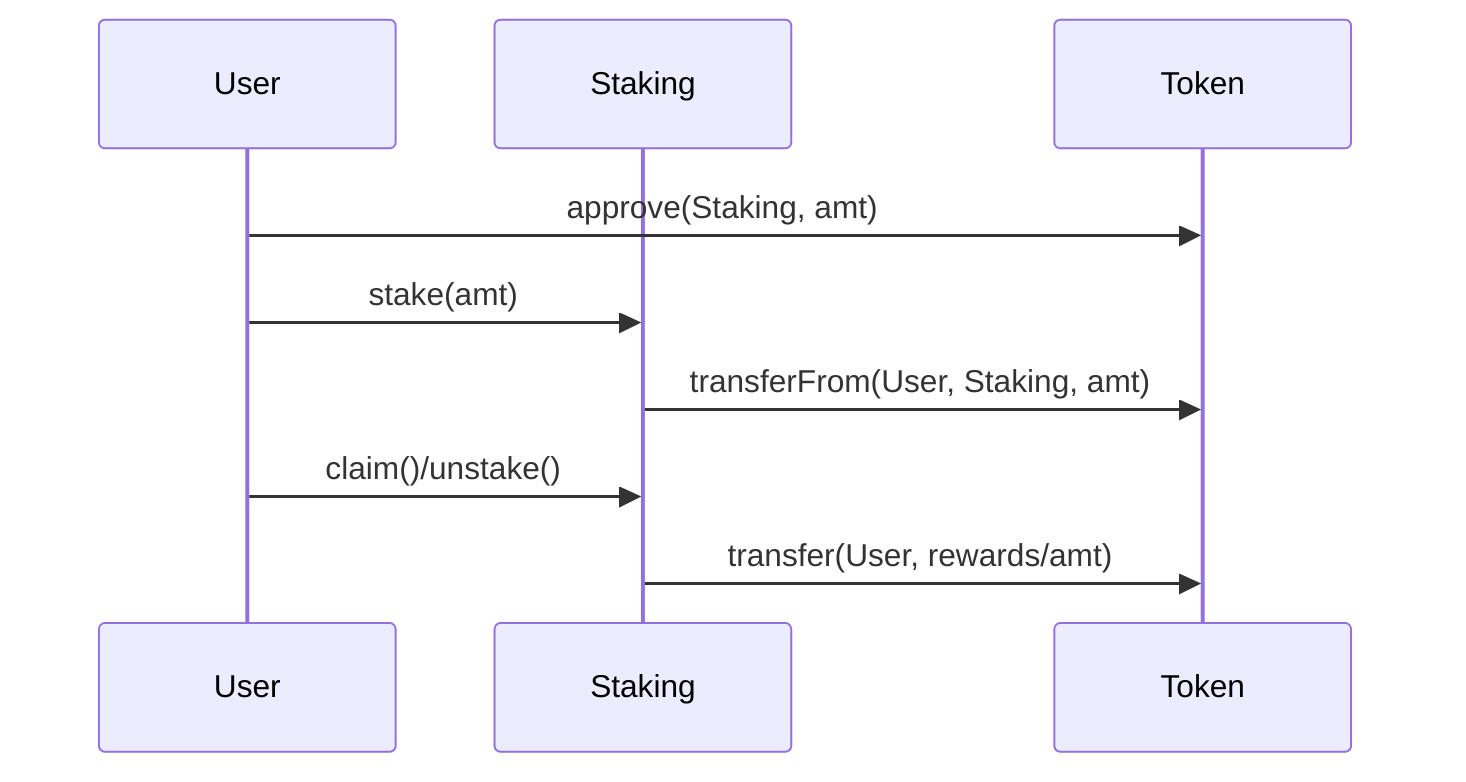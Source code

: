 sequenceDiagram
participant User
participant Staking
participant Token

User->>Token: approve(Staking, amt)
User->>Staking: stake(amt)
Staking->>Token: transferFrom(User, Staking, amt)
User->>Staking: claim()/unstake()
Staking->>Token: transfer(User, rewards/amt)